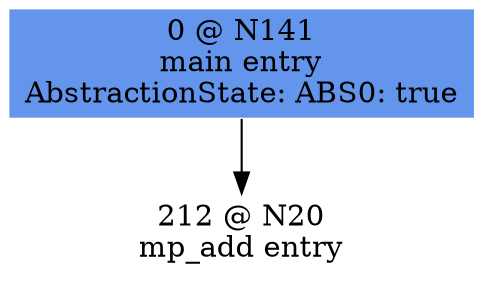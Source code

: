 digraph ARG {
node [style="filled" shape="box" color="white"]
0 [fillcolor="cornflowerblue" label="0 @ N141\nmain entry\nAbstractionState: ABS0: true\n" id="0"]
212 [label="212 @ N20\nmp_add entry\n" id="212"]
0 -> 212 []
}
